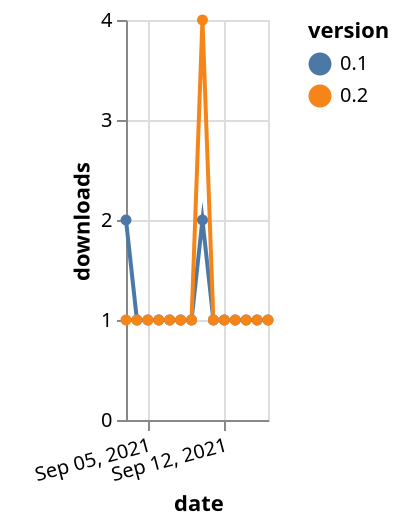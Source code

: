 {"$schema": "https://vega.github.io/schema/vega-lite/v5.json", "description": "A simple bar chart with embedded data.", "data": {"values": [{"date": "2021-09-03", "total": 126, "delta": 2, "version": "0.1"}, {"date": "2021-09-04", "total": 127, "delta": 1, "version": "0.1"}, {"date": "2021-09-05", "total": 128, "delta": 1, "version": "0.1"}, {"date": "2021-09-06", "total": 129, "delta": 1, "version": "0.1"}, {"date": "2021-09-07", "total": 130, "delta": 1, "version": "0.1"}, {"date": "2021-09-08", "total": 131, "delta": 1, "version": "0.1"}, {"date": "2021-09-09", "total": 132, "delta": 1, "version": "0.1"}, {"date": "2021-09-10", "total": 134, "delta": 2, "version": "0.1"}, {"date": "2021-09-11", "total": 135, "delta": 1, "version": "0.1"}, {"date": "2021-09-12", "total": 136, "delta": 1, "version": "0.1"}, {"date": "2021-09-13", "total": 137, "delta": 1, "version": "0.1"}, {"date": "2021-09-14", "total": 138, "delta": 1, "version": "0.1"}, {"date": "2021-09-15", "total": 139, "delta": 1, "version": "0.1"}, {"date": "2021-09-16", "total": 140, "delta": 1, "version": "0.1"}, {"date": "2021-09-03", "total": 186, "delta": 1, "version": "0.2"}, {"date": "2021-09-04", "total": 187, "delta": 1, "version": "0.2"}, {"date": "2021-09-05", "total": 188, "delta": 1, "version": "0.2"}, {"date": "2021-09-06", "total": 189, "delta": 1, "version": "0.2"}, {"date": "2021-09-07", "total": 190, "delta": 1, "version": "0.2"}, {"date": "2021-09-08", "total": 191, "delta": 1, "version": "0.2"}, {"date": "2021-09-09", "total": 192, "delta": 1, "version": "0.2"}, {"date": "2021-09-10", "total": 196, "delta": 4, "version": "0.2"}, {"date": "2021-09-11", "total": 197, "delta": 1, "version": "0.2"}, {"date": "2021-09-12", "total": 198, "delta": 1, "version": "0.2"}, {"date": "2021-09-13", "total": 199, "delta": 1, "version": "0.2"}, {"date": "2021-09-14", "total": 200, "delta": 1, "version": "0.2"}, {"date": "2021-09-15", "total": 201, "delta": 1, "version": "0.2"}, {"date": "2021-09-16", "total": 202, "delta": 1, "version": "0.2"}]}, "width": "container", "mark": {"type": "line", "point": {"filled": true}}, "encoding": {"x": {"field": "date", "type": "temporal", "timeUnit": "yearmonthdate", "title": "date", "axis": {"labelAngle": -15}}, "y": {"field": "delta", "type": "quantitative", "title": "downloads"}, "color": {"field": "version", "type": "nominal"}, "tooltip": {"field": "delta"}}}